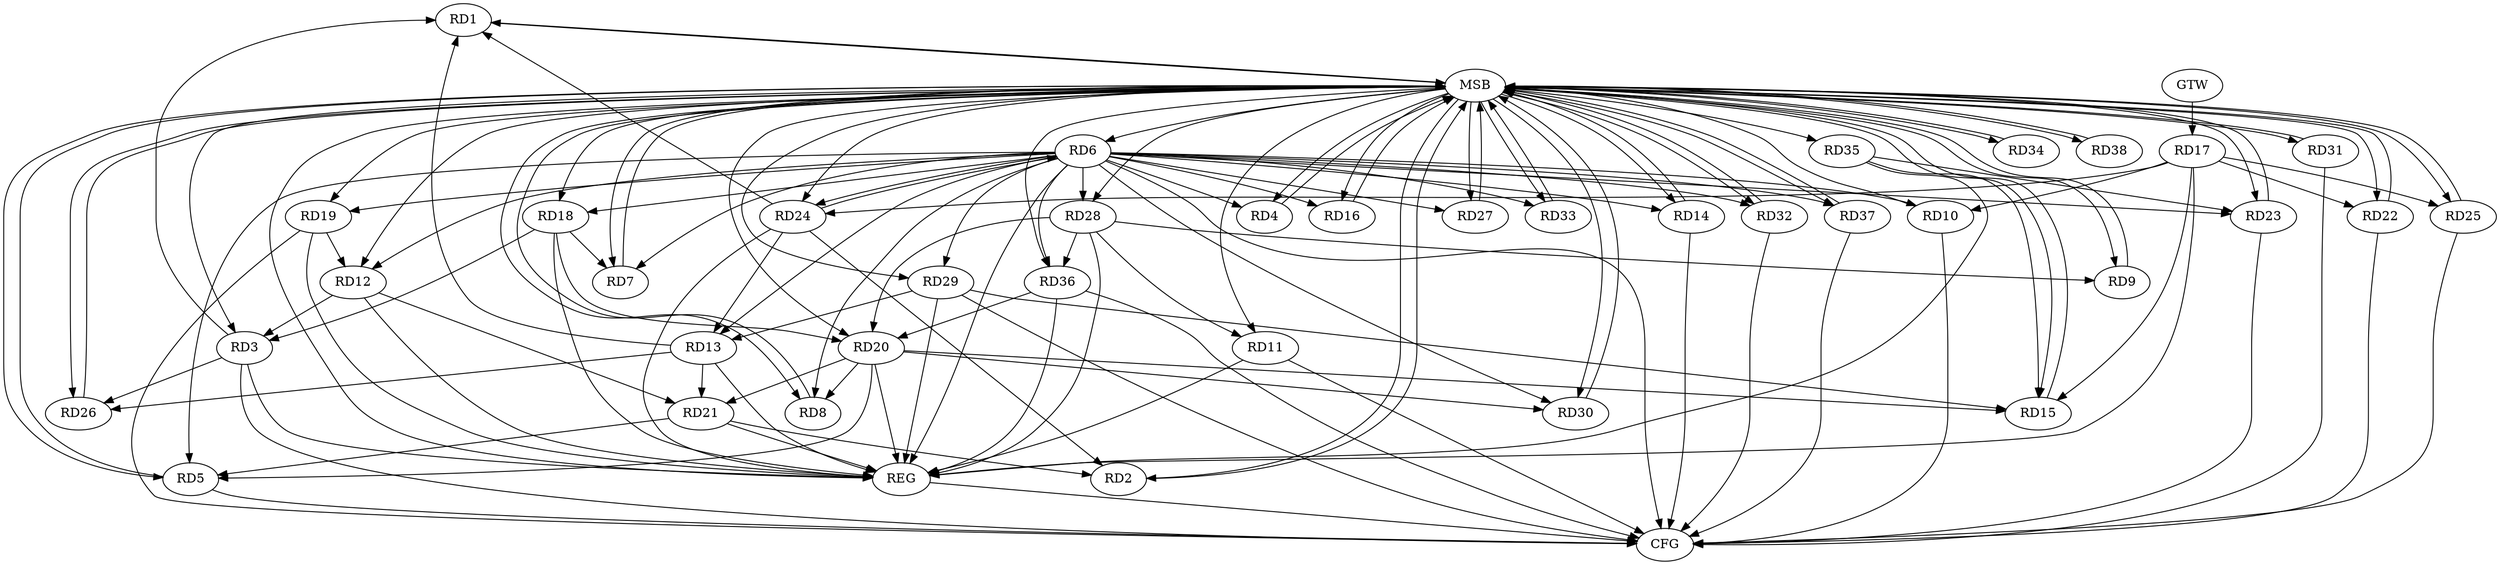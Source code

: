 strict digraph G {
  RD1 [ label="RD1" ];
  RD2 [ label="RD2" ];
  RD3 [ label="RD3" ];
  RD4 [ label="RD4" ];
  RD5 [ label="RD5" ];
  RD6 [ label="RD6" ];
  RD7 [ label="RD7" ];
  RD8 [ label="RD8" ];
  RD9 [ label="RD9" ];
  RD10 [ label="RD10" ];
  RD11 [ label="RD11" ];
  RD12 [ label="RD12" ];
  RD13 [ label="RD13" ];
  RD14 [ label="RD14" ];
  RD15 [ label="RD15" ];
  RD16 [ label="RD16" ];
  RD17 [ label="RD17" ];
  RD18 [ label="RD18" ];
  RD19 [ label="RD19" ];
  RD20 [ label="RD20" ];
  RD21 [ label="RD21" ];
  RD22 [ label="RD22" ];
  RD23 [ label="RD23" ];
  RD24 [ label="RD24" ];
  RD25 [ label="RD25" ];
  RD26 [ label="RD26" ];
  RD27 [ label="RD27" ];
  RD28 [ label="RD28" ];
  RD29 [ label="RD29" ];
  RD30 [ label="RD30" ];
  RD31 [ label="RD31" ];
  RD32 [ label="RD32" ];
  RD33 [ label="RD33" ];
  RD34 [ label="RD34" ];
  RD35 [ label="RD35" ];
  RD36 [ label="RD36" ];
  RD37 [ label="RD37" ];
  RD38 [ label="RD38" ];
  GTW [ label="GTW" ];
  REG [ label="REG" ];
  MSB [ label="MSB" ];
  CFG [ label="CFG" ];
  RD3 -> RD1;
  RD13 -> RD1;
  RD24 -> RD1;
  RD21 -> RD2;
  RD24 -> RD2;
  RD12 -> RD3;
  RD18 -> RD3;
  RD3 -> RD26;
  RD20 -> RD5;
  RD21 -> RD5;
  RD6 -> RD7;
  RD6 -> RD10;
  RD6 -> RD13;
  RD24 -> RD6;
  RD6 -> RD28;
  RD6 -> RD36;
  RD18 -> RD7;
  RD20 -> RD8;
  RD28 -> RD9;
  RD17 -> RD10;
  RD28 -> RD11;
  RD19 -> RD12;
  RD12 -> RD21;
  RD13 -> RD21;
  RD24 -> RD13;
  RD13 -> RD26;
  RD29 -> RD13;
  RD17 -> RD15;
  RD20 -> RD15;
  RD29 -> RD15;
  RD35 -> RD15;
  RD17 -> RD22;
  RD17 -> RD24;
  RD17 -> RD25;
  RD18 -> RD20;
  RD20 -> RD21;
  RD28 -> RD20;
  RD20 -> RD30;
  RD36 -> RD20;
  RD35 -> RD23;
  RD28 -> RD36;
  GTW -> RD17;
  RD3 -> REG;
  RD6 -> REG;
  RD11 -> REG;
  RD12 -> REG;
  RD13 -> REG;
  RD17 -> REG;
  RD18 -> REG;
  RD19 -> REG;
  RD20 -> REG;
  RD21 -> REG;
  RD24 -> REG;
  RD28 -> REG;
  RD29 -> REG;
  RD35 -> REG;
  RD36 -> REG;
  RD1 -> MSB;
  MSB -> RD4;
  MSB -> RD31;
  MSB -> RD33;
  MSB -> RD34;
  MSB -> REG;
  RD2 -> MSB;
  MSB -> RD20;
  MSB -> RD22;
  MSB -> RD29;
  RD4 -> MSB;
  MSB -> RD12;
  MSB -> RD27;
  MSB -> RD32;
  RD5 -> MSB;
  MSB -> RD7;
  MSB -> RD11;
  MSB -> RD15;
  MSB -> RD19;
  MSB -> RD25;
  MSB -> RD30;
  MSB -> RD38;
  RD7 -> MSB;
  MSB -> RD2;
  MSB -> RD5;
  MSB -> RD6;
  MSB -> RD16;
  RD8 -> MSB;
  MSB -> RD3;
  RD9 -> MSB;
  MSB -> RD23;
  MSB -> RD24;
  RD10 -> MSB;
  MSB -> RD18;
  MSB -> RD28;
  RD14 -> MSB;
  MSB -> RD26;
  RD15 -> MSB;
  RD16 -> MSB;
  MSB -> RD37;
  RD22 -> MSB;
  RD23 -> MSB;
  RD25 -> MSB;
  MSB -> RD8;
  RD26 -> MSB;
  RD27 -> MSB;
  MSB -> RD1;
  MSB -> RD35;
  RD30 -> MSB;
  MSB -> RD9;
  MSB -> RD36;
  RD31 -> MSB;
  RD32 -> MSB;
  RD33 -> MSB;
  RD34 -> MSB;
  MSB -> RD14;
  RD37 -> MSB;
  RD38 -> MSB;
  RD31 -> CFG;
  RD19 -> CFG;
  RD6 -> CFG;
  RD32 -> CFG;
  RD29 -> CFG;
  RD37 -> CFG;
  RD14 -> CFG;
  RD11 -> CFG;
  RD5 -> CFG;
  RD25 -> CFG;
  RD23 -> CFG;
  RD36 -> CFG;
  RD3 -> CFG;
  RD22 -> CFG;
  RD10 -> CFG;
  REG -> CFG;
  RD6 -> RD23;
  RD6 -> RD24;
  RD6 -> RD4;
  RD6 -> RD30;
  RD6 -> RD5;
  RD6 -> RD8;
  RD6 -> RD32;
  RD6 -> RD12;
  RD6 -> RD37;
  RD6 -> RD29;
  RD6 -> RD27;
  RD6 -> RD19;
  RD6 -> RD16;
  RD6 -> RD14;
  RD6 -> RD33;
  RD6 -> RD18;
}
